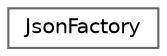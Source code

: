 digraph "Graphical Class Hierarchy"
{
 // LATEX_PDF_SIZE
  bgcolor="transparent";
  edge [fontname=Helvetica,fontsize=10,labelfontname=Helvetica,labelfontsize=10];
  node [fontname=Helvetica,fontsize=10,shape=box,height=0.2,width=0.4];
  rankdir="LR";
  Node0 [id="Node000000",label="JsonFactory",height=0.2,width=0.4,color="grey40", fillcolor="white", style="filled",URL="$classJsonFactory.html",tooltip="Polymorphic factory for JSON elements. Uses the Factory auto-registration design pattern...."];
}
